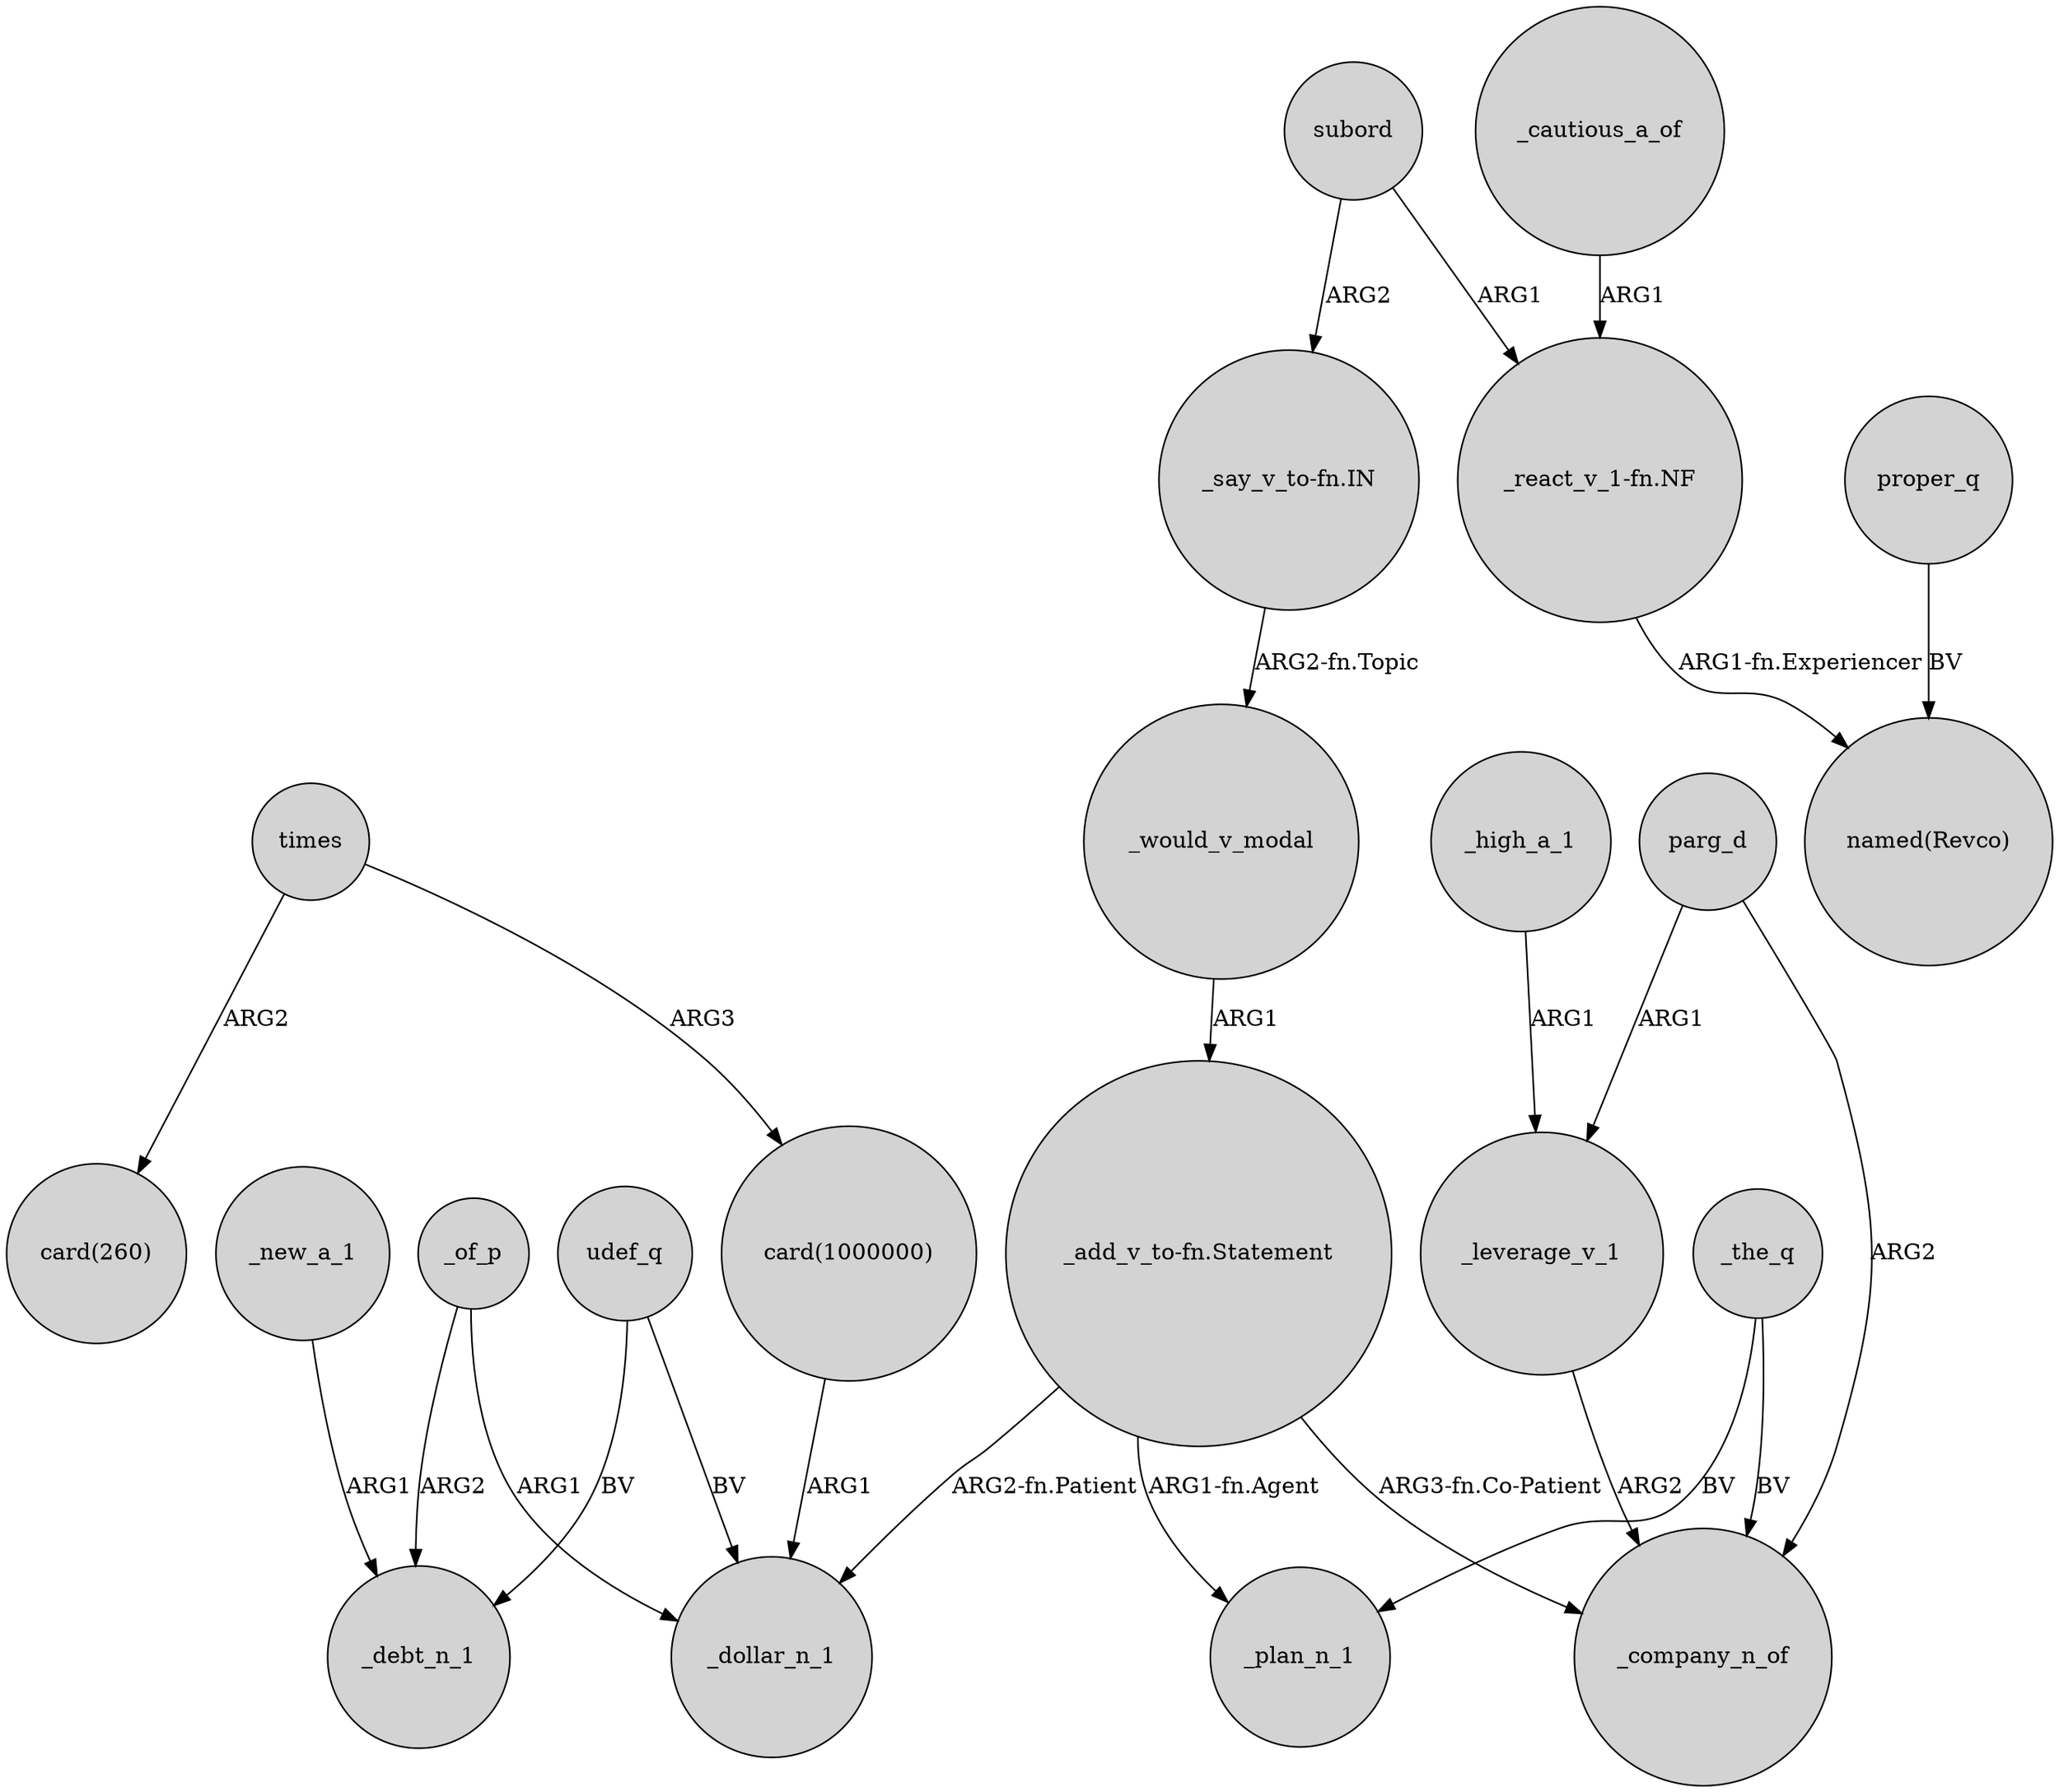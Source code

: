 digraph {
	node [shape=circle style=filled]
	"_say_v_to-fn.IN" -> _would_v_modal [label="ARG2-fn.Topic"]
	proper_q -> "named(Revco)" [label=BV]
	subord -> "_react_v_1-fn.NF" [label=ARG1]
	"card(1000000)" -> _dollar_n_1 [label=ARG1]
	_leverage_v_1 -> _company_n_of [label=ARG2]
	udef_q -> _debt_n_1 [label=BV]
	"_add_v_to-fn.Statement" -> _company_n_of [label="ARG3-fn.Co-Patient"]
	_of_p -> _dollar_n_1 [label=ARG1]
	_the_q -> _plan_n_1 [label=BV]
	"_add_v_to-fn.Statement" -> _dollar_n_1 [label="ARG2-fn.Patient"]
	_the_q -> _company_n_of [label=BV]
	parg_d -> _leverage_v_1 [label=ARG1]
	_would_v_modal -> "_add_v_to-fn.Statement" [label=ARG1]
	subord -> "_say_v_to-fn.IN" [label=ARG2]
	"_add_v_to-fn.Statement" -> _plan_n_1 [label="ARG1-fn.Agent"]
	_new_a_1 -> _debt_n_1 [label=ARG1]
	times -> "card(1000000)" [label=ARG3]
	times -> "card(260)" [label=ARG2]
	parg_d -> _company_n_of [label=ARG2]
	_of_p -> _debt_n_1 [label=ARG2]
	_cautious_a_of -> "_react_v_1-fn.NF" [label=ARG1]
	_high_a_1 -> _leverage_v_1 [label=ARG1]
	"_react_v_1-fn.NF" -> "named(Revco)" [label="ARG1-fn.Experiencer"]
	udef_q -> _dollar_n_1 [label=BV]
}
